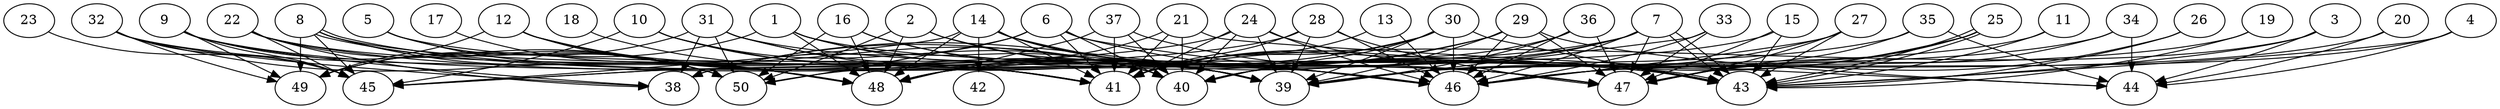 // DAG automatically generated by daggen at Thu Oct  3 14:07:57 2019
// ./daggen --dot -n 50 --ccr 0.4 --fat 0.9 --regular 0.7 --density 0.5 --mindata 5242880 --maxdata 52428800 
digraph G {
  1 [size="114877440", alpha="0.15", expect_size="45950976"] 
  1 -> 39 [size ="45950976"]
  1 -> 40 [size ="45950976"]
  1 -> 47 [size ="45950976"]
  1 -> 48 [size ="45950976"]
  1 -> 49 [size ="45950976"]
  2 [size="58688000", alpha="0.10", expect_size="23475200"] 
  2 -> 39 [size ="23475200"]
  2 -> 47 [size ="23475200"]
  2 -> 48 [size ="23475200"]
  2 -> 50 [size ="23475200"]
  3 [size="83914240", alpha="0.04", expect_size="33565696"] 
  3 -> 41 [size ="33565696"]
  3 -> 43 [size ="33565696"]
  3 -> 44 [size ="33565696"]
  4 [size="112719360", alpha="0.13", expect_size="45087744"] 
  4 -> 43 [size ="45087744"]
  4 -> 44 [size ="45087744"]
  4 -> 46 [size ="45087744"]
  5 [size="105126400", alpha="0.10", expect_size="42050560"] 
  5 -> 39 [size ="42050560"]
  5 -> 48 [size ="42050560"]
  5 -> 50 [size ="42050560"]
  6 [size="115217920", alpha="0.14", expect_size="46087168"] 
  6 -> 38 [size ="46087168"]
  6 -> 40 [size ="46087168"]
  6 -> 41 [size ="46087168"]
  6 -> 43 [size ="46087168"]
  6 -> 46 [size ="46087168"]
  6 -> 50 [size ="46087168"]
  7 [size="109493760", alpha="0.04", expect_size="43797504"] 
  7 -> 40 [size ="43797504"]
  7 -> 41 [size ="43797504"]
  7 -> 43 [size ="43797504"]
  7 -> 43 [size ="43797504"]
  7 -> 46 [size ="43797504"]
  7 -> 47 [size ="43797504"]
  7 -> 50 [size ="43797504"]
  8 [size="35345920", alpha="0.08", expect_size="14138368"] 
  8 -> 41 [size ="14138368"]
  8 -> 43 [size ="14138368"]
  8 -> 43 [size ="14138368"]
  8 -> 45 [size ="14138368"]
  8 -> 48 [size ="14138368"]
  8 -> 49 [size ="14138368"]
  8 -> 50 [size ="14138368"]
  9 [size="119175680", alpha="0.07", expect_size="47670272"] 
  9 -> 38 [size ="47670272"]
  9 -> 45 [size ="47670272"]
  9 -> 46 [size ="47670272"]
  9 -> 49 [size ="47670272"]
  9 -> 50 [size ="47670272"]
  10 [size="67729920", alpha="0.02", expect_size="27091968"] 
  10 -> 39 [size ="27091968"]
  10 -> 40 [size ="27091968"]
  10 -> 41 [size ="27091968"]
  10 -> 45 [size ="27091968"]
  11 [size="97423360", alpha="0.10", expect_size="38969344"] 
  11 -> 39 [size ="38969344"]
  11 -> 43 [size ="38969344"]
  12 [size="66037760", alpha="0.08", expect_size="26415104"] 
  12 -> 39 [size ="26415104"]
  12 -> 40 [size ="26415104"]
  12 -> 41 [size ="26415104"]
  12 -> 48 [size ="26415104"]
  12 -> 49 [size ="26415104"]
  13 [size="124633600", alpha="0.04", expect_size="49853440"] 
  13 -> 41 [size ="49853440"]
  13 -> 46 [size ="49853440"]
  14 [size="28285440", alpha="0.13", expect_size="11314176"] 
  14 -> 39 [size ="11314176"]
  14 -> 41 [size ="11314176"]
  14 -> 42 [size ="11314176"]
  14 -> 43 [size ="11314176"]
  14 -> 45 [size ="11314176"]
  14 -> 46 [size ="11314176"]
  14 -> 48 [size ="11314176"]
  15 [size="107676160", alpha="0.12", expect_size="43070464"] 
  15 -> 43 [size ="43070464"]
  15 -> 47 [size ="43070464"]
  15 -> 48 [size ="43070464"]
  16 [size="47569920", alpha="0.05", expect_size="19027968"] 
  16 -> 39 [size ="19027968"]
  16 -> 46 [size ="19027968"]
  16 -> 48 [size ="19027968"]
  16 -> 50 [size ="19027968"]
  17 [size="13655040", alpha="0.11", expect_size="5462016"] 
  17 -> 48 [size ="5462016"]
  18 [size="38609920", alpha="0.08", expect_size="15443968"] 
  18 -> 41 [size ="15443968"]
  19 [size="86947840", alpha="0.00", expect_size="34779136"] 
  19 -> 43 [size ="34779136"]
  19 -> 46 [size ="34779136"]
  20 [size="130063360", alpha="0.02", expect_size="52025344"] 
  20 -> 39 [size ="52025344"]
  20 -> 44 [size ="52025344"]
  21 [size="22451200", alpha="0.01", expect_size="8980480"] 
  21 -> 40 [size ="8980480"]
  21 -> 41 [size ="8980480"]
  21 -> 44 [size ="8980480"]
  21 -> 48 [size ="8980480"]
  22 [size="80391680", alpha="0.08", expect_size="32156672"] 
  22 -> 38 [size ="32156672"]
  22 -> 41 [size ="32156672"]
  22 -> 45 [size ="32156672"]
  22 -> 47 [size ="32156672"]
  22 -> 50 [size ="32156672"]
  23 [size="129459200", alpha="0.07", expect_size="51783680"] 
  23 -> 45 [size ="51783680"]
  24 [size="34076160", alpha="0.03", expect_size="13630464"] 
  24 -> 39 [size ="13630464"]
  24 -> 40 [size ="13630464"]
  24 -> 41 [size ="13630464"]
  24 -> 43 [size ="13630464"]
  24 -> 45 [size ="13630464"]
  24 -> 46 [size ="13630464"]
  25 [size="108994560", alpha="0.14", expect_size="43597824"] 
  25 -> 39 [size ="43597824"]
  25 -> 40 [size ="43597824"]
  25 -> 43 [size ="43597824"]
  25 -> 43 [size ="43597824"]
  25 -> 47 [size ="43597824"]
  26 [size="64235520", alpha="0.03", expect_size="25694208"] 
  26 -> 43 [size ="25694208"]
  26 -> 46 [size ="25694208"]
  27 [size="92500480", alpha="0.08", expect_size="37000192"] 
  27 -> 40 [size ="37000192"]
  27 -> 43 [size ="37000192"]
  27 -> 46 [size ="37000192"]
  27 -> 47 [size ="37000192"]
  28 [size="40629760", alpha="0.17", expect_size="16251904"] 
  28 -> 39 [size ="16251904"]
  28 -> 41 [size ="16251904"]
  28 -> 45 [size ="16251904"]
  28 -> 46 [size ="16251904"]
  28 -> 47 [size ="16251904"]
  29 [size="88069120", alpha="0.03", expect_size="35227648"] 
  29 -> 38 [size ="35227648"]
  29 -> 39 [size ="35227648"]
  29 -> 44 [size ="35227648"]
  29 -> 46 [size ="35227648"]
  29 -> 47 [size ="35227648"]
  29 -> 48 [size ="35227648"]
  30 [size="90429440", alpha="0.19", expect_size="36171776"] 
  30 -> 38 [size ="36171776"]
  30 -> 39 [size ="36171776"]
  30 -> 40 [size ="36171776"]
  30 -> 41 [size ="36171776"]
  30 -> 43 [size ="36171776"]
  30 -> 46 [size ="36171776"]
  31 [size="103856640", alpha="0.10", expect_size="41542656"] 
  31 -> 38 [size ="41542656"]
  31 -> 39 [size ="41542656"]
  31 -> 46 [size ="41542656"]
  31 -> 47 [size ="41542656"]
  31 -> 49 [size ="41542656"]
  31 -> 50 [size ="41542656"]
  32 [size="112151040", alpha="0.09", expect_size="44860416"] 
  32 -> 38 [size ="44860416"]
  32 -> 41 [size ="44860416"]
  32 -> 45 [size ="44860416"]
  32 -> 48 [size ="44860416"]
  32 -> 49 [size ="44860416"]
  33 [size="42933760", alpha="0.07", expect_size="17173504"] 
  33 -> 39 [size ="17173504"]
  33 -> 46 [size ="17173504"]
  33 -> 47 [size ="17173504"]
  34 [size="84976640", alpha="0.08", expect_size="33990656"] 
  34 -> 39 [size ="33990656"]
  34 -> 44 [size ="33990656"]
  34 -> 47 [size ="33990656"]
  35 [size="101964800", alpha="0.05", expect_size="40785920"] 
  35 -> 44 [size ="40785920"]
  35 -> 47 [size ="40785920"]
  35 -> 48 [size ="40785920"]
  36 [size="67955200", alpha="0.08", expect_size="27182080"] 
  36 -> 39 [size ="27182080"]
  36 -> 41 [size ="27182080"]
  36 -> 46 [size ="27182080"]
  36 -> 47 [size ="27182080"]
  37 [size="85058560", alpha="0.10", expect_size="34023424"] 
  37 -> 40 [size ="34023424"]
  37 -> 41 [size ="34023424"]
  37 -> 43 [size ="34023424"]
  37 -> 48 [size ="34023424"]
  38 [size="13731840", alpha="0.17", expect_size="5492736"] 
  39 [size="112143360", alpha="0.17", expect_size="44857344"] 
  40 [size="14507520", alpha="0.16", expect_size="5803008"] 
  41 [size="129338880", alpha="0.17", expect_size="51735552"] 
  42 [size="69099520", alpha="0.10", expect_size="27639808"] 
  43 [size="122647040", alpha="0.02", expect_size="49058816"] 
  44 [size="47616000", alpha="0.18", expect_size="19046400"] 
  45 [size="95119360", alpha="0.10", expect_size="38047744"] 
  46 [size="123793920", alpha="0.10", expect_size="49517568"] 
  47 [size="50137600", alpha="0.04", expect_size="20055040"] 
  48 [size="110632960", alpha="0.03", expect_size="44253184"] 
  49 [size="94850560", alpha="0.14", expect_size="37940224"] 
  50 [size="76636160", alpha="0.19", expect_size="30654464"] 
}

